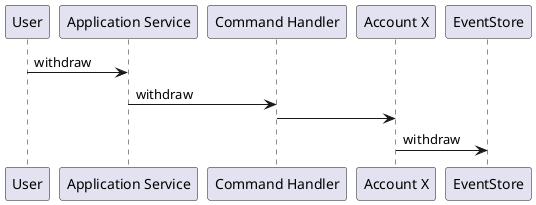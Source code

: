 @startuml

participant "User" as U
participant "Application Service" as AS
participant "Command Handler" as CH
participant "Account X" as A
participant "EventStore" as ES

U -> AS: withdraw
AS -> CH: withdraw
CH -> A:
A -> ES: withdraw


@enduml